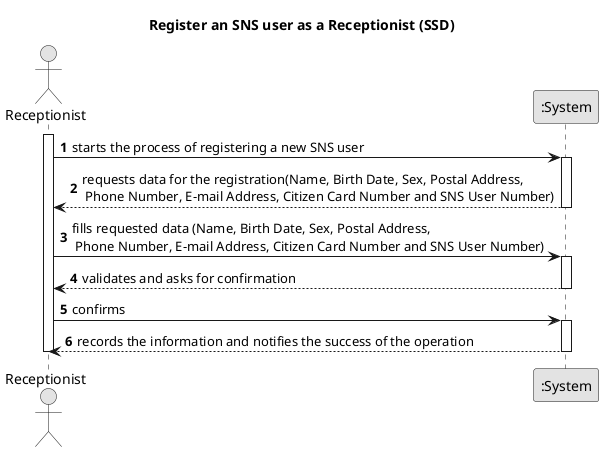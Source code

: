 @startuml
skinparam monochrome true
skinparam packageStyle rectangle
skinparam shadowing false

title Register an SNS user as a Receptionist (SSD)

autonumber

actor Receptionist
participant ":System" as System

activate Receptionist
    Receptionist -> System : starts the process of registering a new SNS user
    activate System
        System --> Receptionist : requests data for the registration(Name, Birth Date, Sex, Postal Address, \n Phone Number, E-mail Address, Citizen Card Number and SNS User Number)
    deactivate System

    Receptionist -> System : fills requested data (Name, Birth Date, Sex, Postal Address, \n Phone Number, E-mail Address, Citizen Card Number and SNS User Number)
    activate System
        System --> Receptionist : validates and asks for confirmation
    deactivate System

    Receptionist -> System : confirms
    activate System
        System --> Receptionist : records the information and notifies the success of the operation
    deactivate System
deactivate Receptionist

@enduml